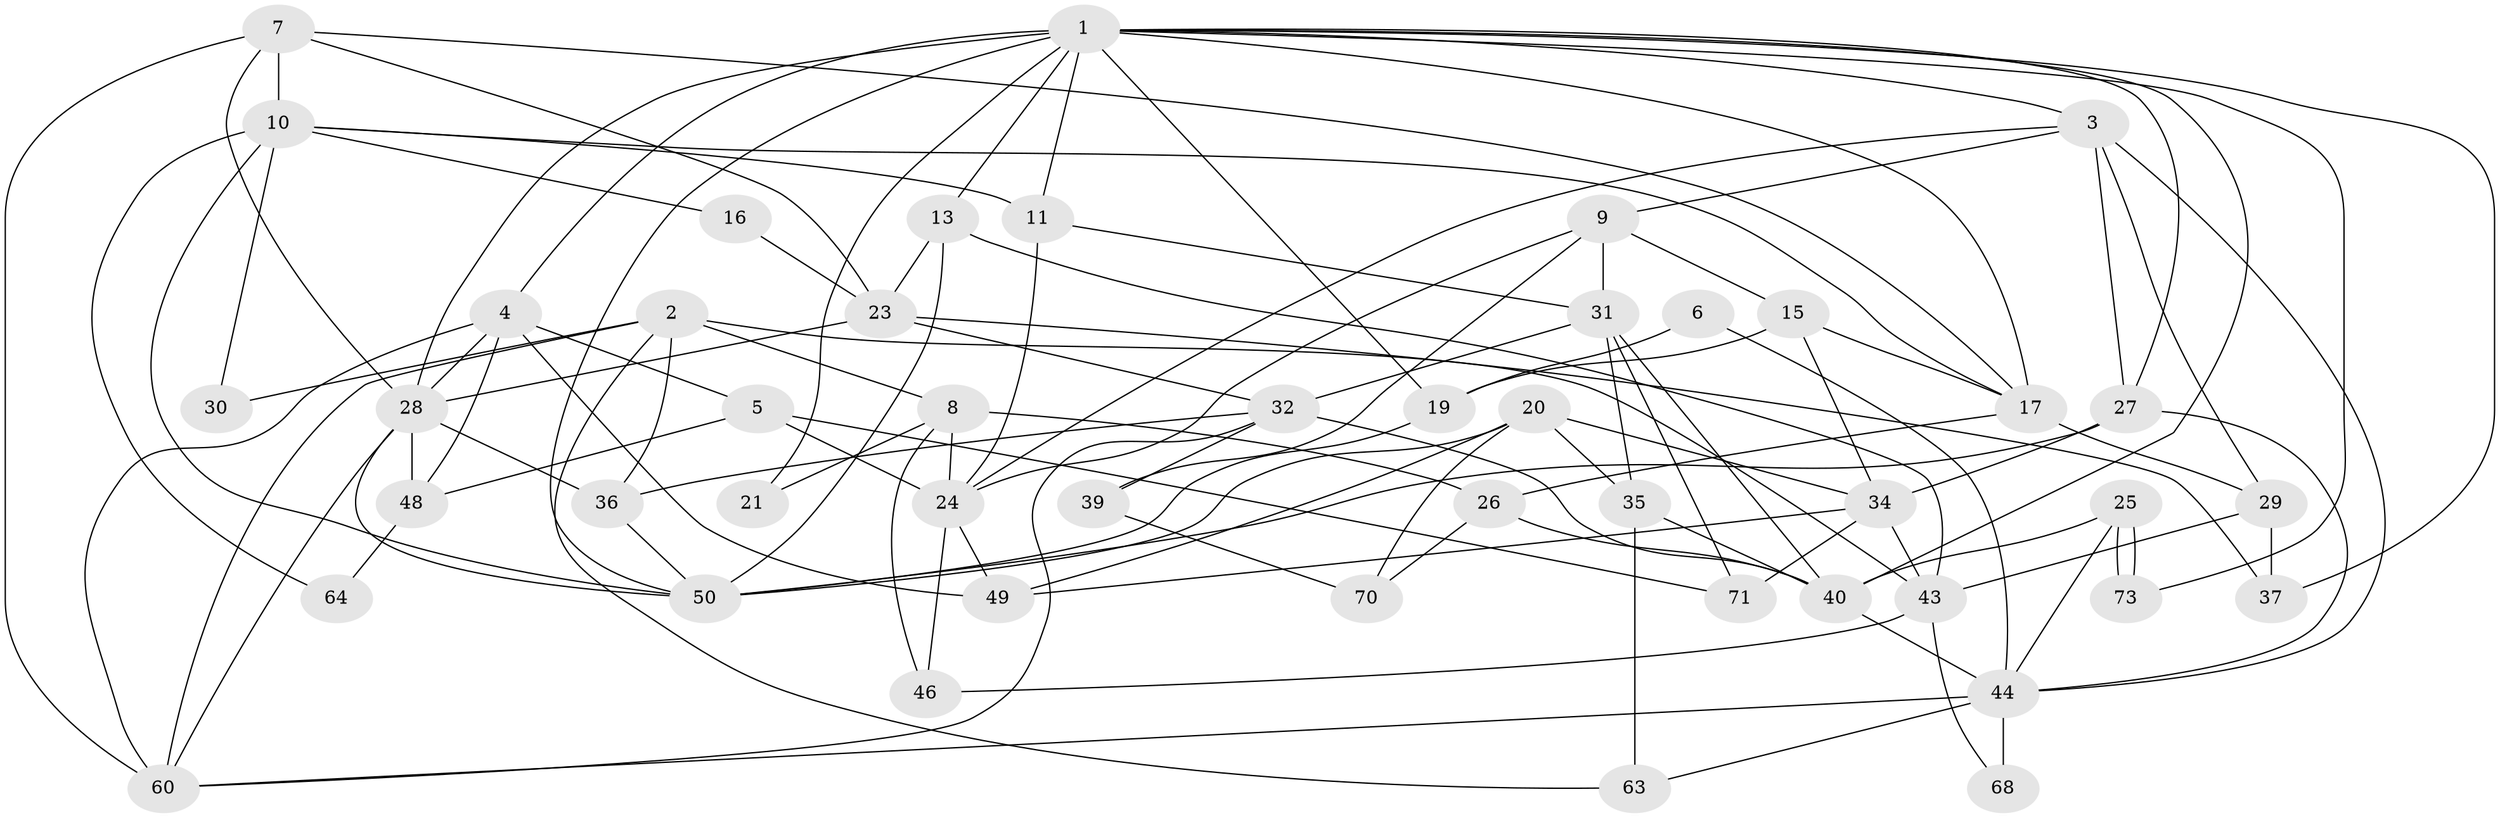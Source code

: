 // Generated by graph-tools (version 1.1) at 2025/23/03/03/25 07:23:57]
// undirected, 47 vertices, 112 edges
graph export_dot {
graph [start="1"]
  node [color=gray90,style=filled];
  1 [super="+12"];
  2 [super="+33"];
  3 [super="+61"];
  4 [super="+56"];
  5;
  6;
  7;
  8 [super="+22"];
  9;
  10 [super="+47"];
  11 [super="+14"];
  13 [super="+74"];
  15 [super="+18"];
  16;
  17 [super="+54"];
  19;
  20 [super="+51"];
  21;
  23 [super="+69"];
  24 [super="+38"];
  25;
  26;
  27 [super="+67"];
  28 [super="+41"];
  29 [super="+53"];
  30;
  31 [super="+57"];
  32 [super="+65"];
  34 [super="+52"];
  35 [super="+42"];
  36;
  37;
  39 [super="+66"];
  40 [super="+58"];
  43 [super="+55"];
  44 [super="+45"];
  46;
  48 [super="+59"];
  49 [super="+75"];
  50 [super="+72"];
  60 [super="+62"];
  63;
  64;
  68;
  70;
  71;
  73;
  1 -- 13 [weight=2];
  1 -- 19;
  1 -- 21;
  1 -- 28;
  1 -- 37;
  1 -- 50;
  1 -- 3;
  1 -- 73;
  1 -- 11;
  1 -- 4;
  1 -- 17;
  1 -- 40;
  1 -- 27;
  2 -- 63;
  2 -- 36;
  2 -- 8;
  2 -- 43;
  2 -- 60;
  2 -- 30;
  3 -- 9;
  3 -- 44;
  3 -- 24;
  3 -- 29 [weight=2];
  3 -- 27;
  4 -- 28;
  4 -- 5;
  4 -- 49;
  4 -- 48;
  4 -- 60;
  5 -- 71;
  5 -- 24;
  5 -- 48;
  6 -- 19;
  6 -- 44;
  7 -- 10;
  7 -- 23;
  7 -- 60;
  7 -- 28;
  7 -- 17;
  8 -- 21;
  8 -- 26;
  8 -- 24 [weight=2];
  8 -- 46;
  9 -- 15;
  9 -- 24;
  9 -- 39;
  9 -- 31;
  10 -- 16;
  10 -- 64;
  10 -- 17;
  10 -- 30;
  10 -- 50;
  10 -- 11;
  11 -- 24;
  11 -- 31;
  13 -- 50;
  13 -- 23;
  13 -- 43;
  15 -- 34 [weight=2];
  15 -- 17;
  15 -- 19;
  16 -- 23;
  17 -- 29;
  17 -- 26;
  19 -- 50;
  20 -- 34;
  20 -- 50;
  20 -- 35 [weight=2];
  20 -- 70;
  20 -- 49;
  23 -- 28;
  23 -- 37;
  23 -- 32;
  24 -- 46;
  24 -- 49;
  25 -- 44;
  25 -- 73;
  25 -- 73;
  25 -- 40;
  26 -- 70;
  26 -- 40;
  27 -- 34;
  27 -- 50;
  27 -- 44;
  28 -- 36;
  28 -- 60;
  28 -- 48;
  28 -- 50;
  29 -- 37;
  29 -- 43;
  31 -- 71 [weight=2];
  31 -- 40;
  31 -- 32;
  31 -- 35;
  32 -- 36;
  32 -- 39 [weight=2];
  32 -- 60;
  32 -- 40;
  34 -- 43;
  34 -- 49;
  34 -- 71;
  35 -- 63;
  35 -- 40;
  36 -- 50;
  39 -- 70;
  40 -- 44 [weight=2];
  43 -- 46;
  43 -- 68;
  44 -- 60;
  44 -- 63;
  44 -- 68 [weight=2];
  48 -- 64;
}
